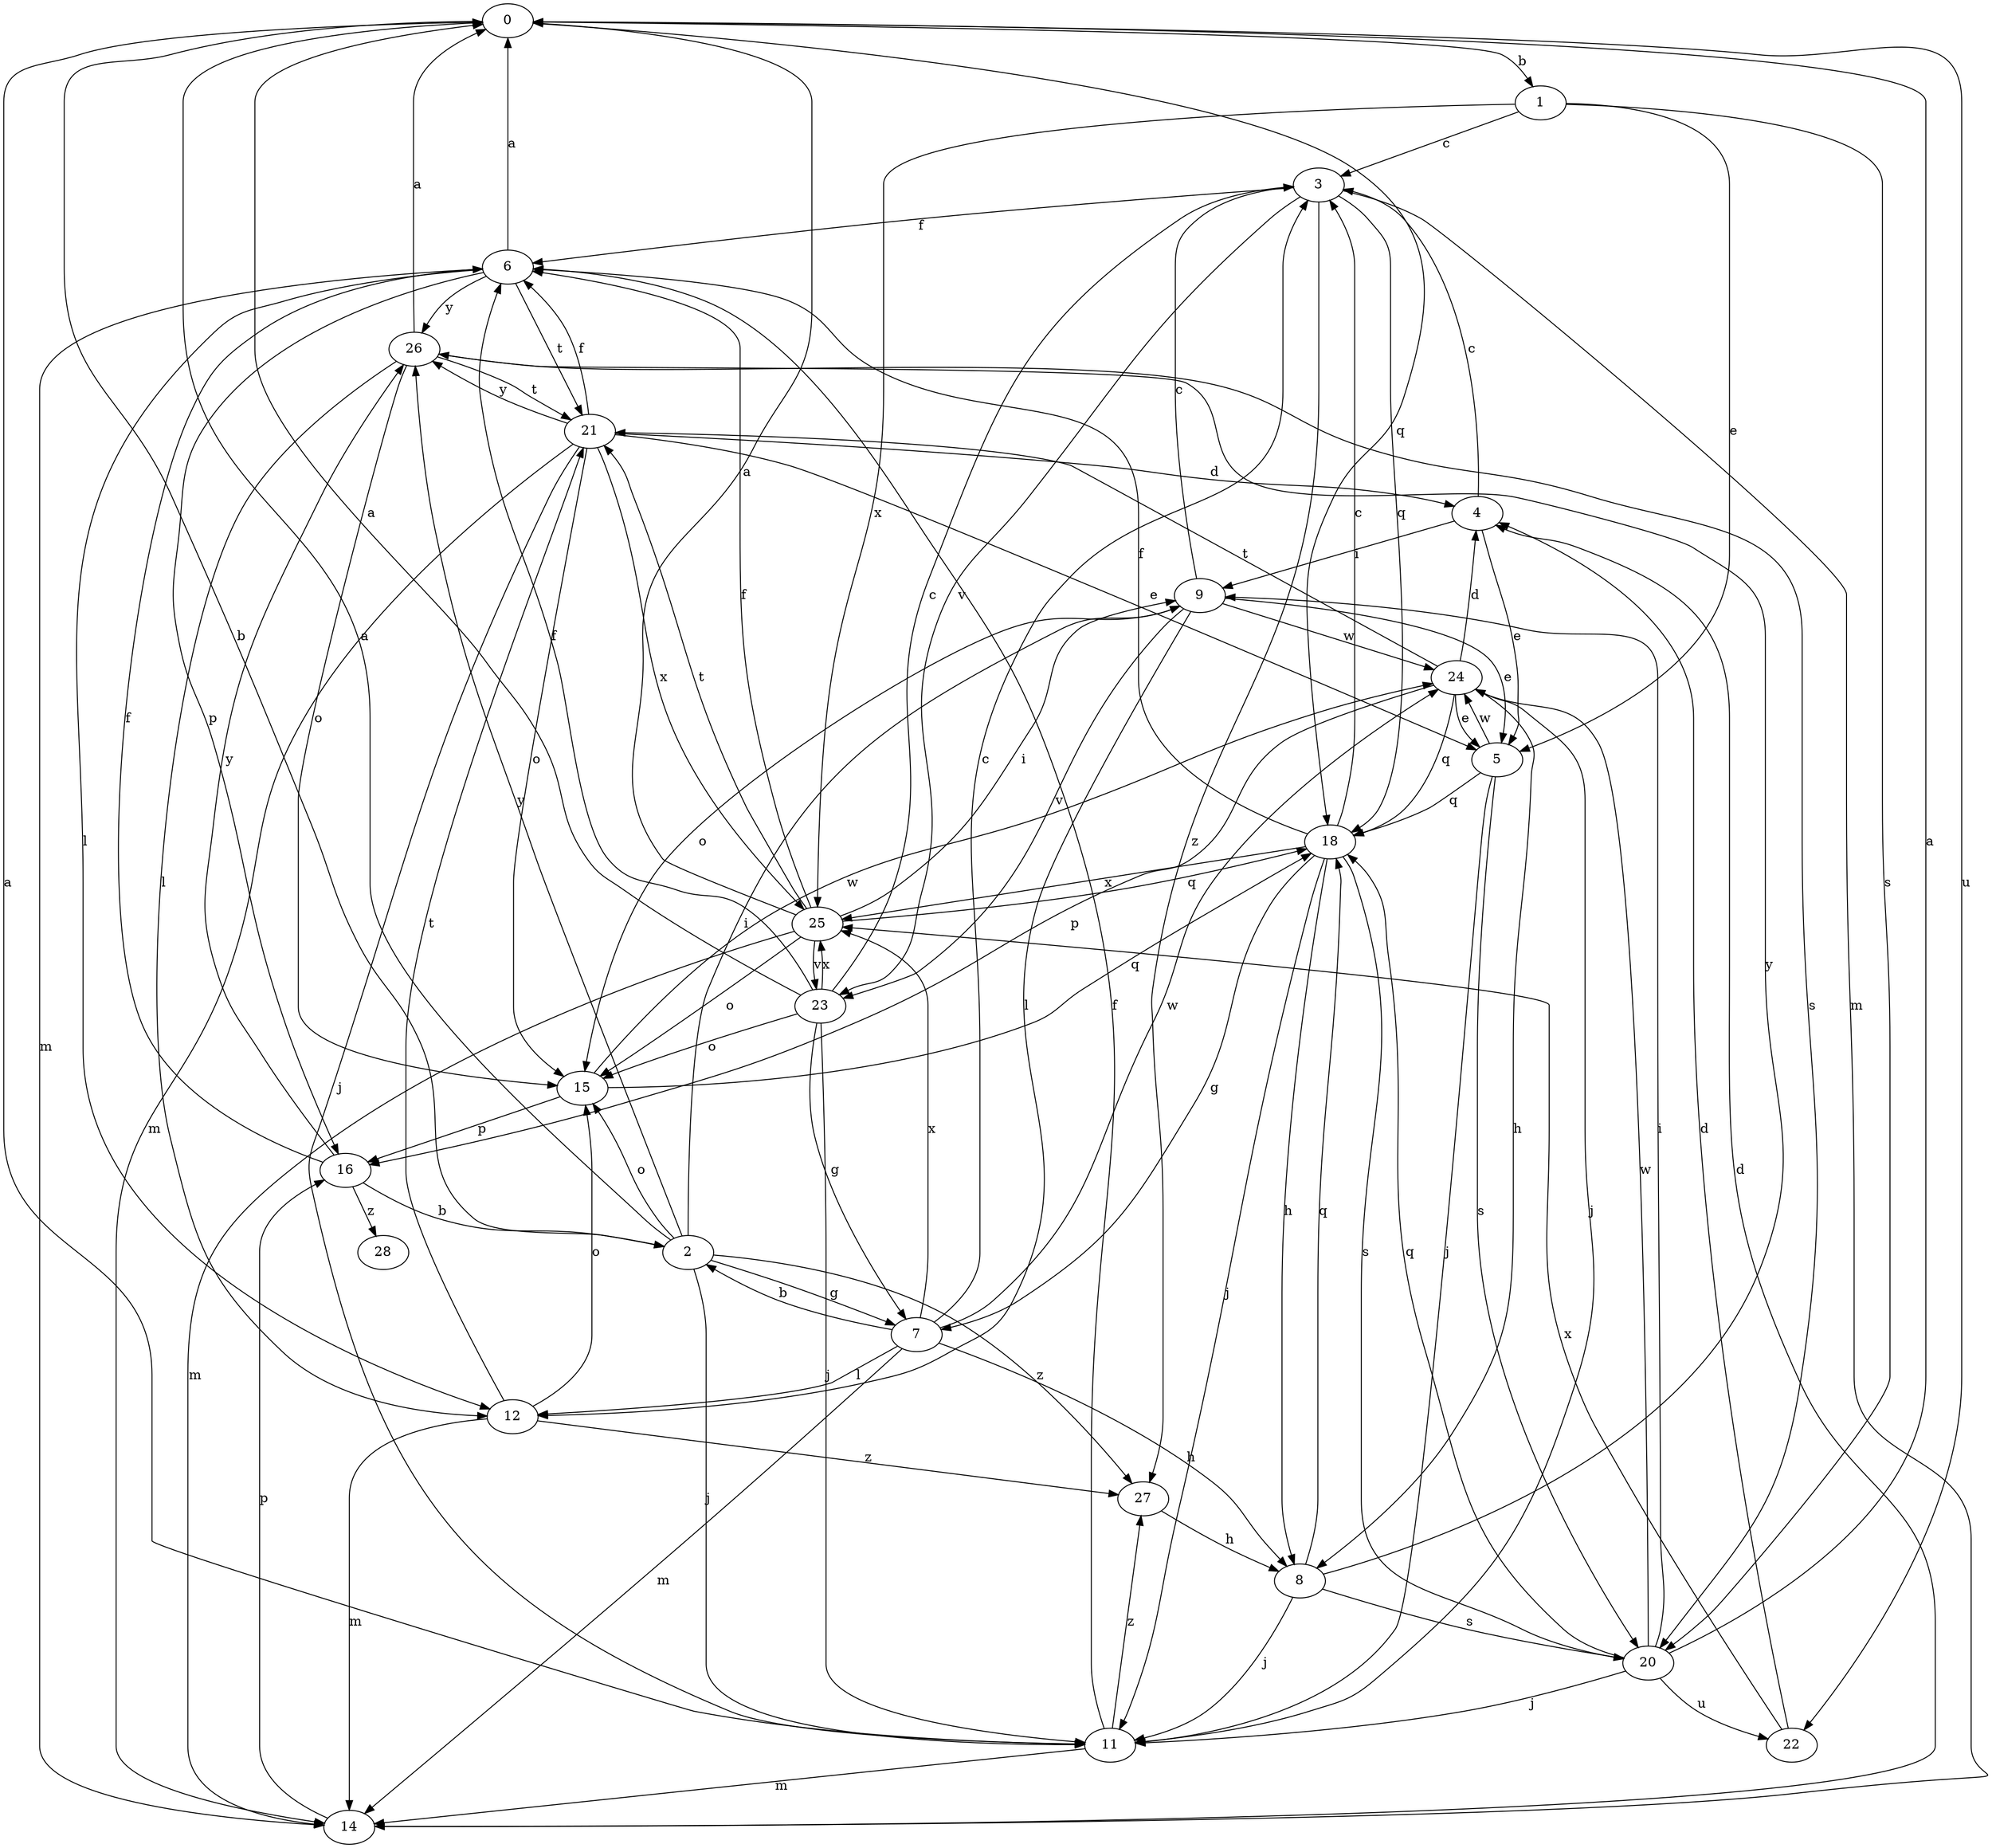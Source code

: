 strict digraph  {
0;
1;
2;
3;
4;
5;
6;
7;
8;
9;
11;
12;
14;
15;
16;
18;
20;
21;
22;
23;
24;
25;
26;
27;
28;
0 -> 1  [label=b];
0 -> 2  [label=b];
0 -> 18  [label=q];
0 -> 22  [label=u];
1 -> 3  [label=c];
1 -> 5  [label=e];
1 -> 20  [label=s];
1 -> 25  [label=x];
2 -> 0  [label=a];
2 -> 7  [label=g];
2 -> 9  [label=i];
2 -> 11  [label=j];
2 -> 15  [label=o];
2 -> 26  [label=y];
2 -> 27  [label=z];
3 -> 6  [label=f];
3 -> 14  [label=m];
3 -> 18  [label=q];
3 -> 23  [label=v];
3 -> 27  [label=z];
4 -> 3  [label=c];
4 -> 5  [label=e];
4 -> 9  [label=i];
5 -> 11  [label=j];
5 -> 18  [label=q];
5 -> 20  [label=s];
5 -> 24  [label=w];
6 -> 0  [label=a];
6 -> 12  [label=l];
6 -> 14  [label=m];
6 -> 16  [label=p];
6 -> 21  [label=t];
6 -> 26  [label=y];
7 -> 2  [label=b];
7 -> 3  [label=c];
7 -> 8  [label=h];
7 -> 12  [label=l];
7 -> 14  [label=m];
7 -> 24  [label=w];
7 -> 25  [label=x];
8 -> 11  [label=j];
8 -> 18  [label=q];
8 -> 20  [label=s];
8 -> 26  [label=y];
9 -> 3  [label=c];
9 -> 5  [label=e];
9 -> 12  [label=l];
9 -> 15  [label=o];
9 -> 23  [label=v];
9 -> 24  [label=w];
11 -> 0  [label=a];
11 -> 6  [label=f];
11 -> 14  [label=m];
11 -> 27  [label=z];
12 -> 14  [label=m];
12 -> 15  [label=o];
12 -> 21  [label=t];
12 -> 27  [label=z];
14 -> 4  [label=d];
14 -> 16  [label=p];
15 -> 16  [label=p];
15 -> 18  [label=q];
15 -> 24  [label=w];
16 -> 2  [label=b];
16 -> 6  [label=f];
16 -> 26  [label=y];
16 -> 28  [label=z];
18 -> 3  [label=c];
18 -> 6  [label=f];
18 -> 7  [label=g];
18 -> 8  [label=h];
18 -> 11  [label=j];
18 -> 20  [label=s];
18 -> 25  [label=x];
20 -> 0  [label=a];
20 -> 9  [label=i];
20 -> 11  [label=j];
20 -> 18  [label=q];
20 -> 22  [label=u];
20 -> 24  [label=w];
21 -> 4  [label=d];
21 -> 5  [label=e];
21 -> 6  [label=f];
21 -> 11  [label=j];
21 -> 14  [label=m];
21 -> 15  [label=o];
21 -> 25  [label=x];
21 -> 26  [label=y];
22 -> 4  [label=d];
22 -> 25  [label=x];
23 -> 0  [label=a];
23 -> 3  [label=c];
23 -> 6  [label=f];
23 -> 7  [label=g];
23 -> 11  [label=j];
23 -> 15  [label=o];
23 -> 25  [label=x];
24 -> 4  [label=d];
24 -> 5  [label=e];
24 -> 8  [label=h];
24 -> 11  [label=j];
24 -> 16  [label=p];
24 -> 18  [label=q];
24 -> 21  [label=t];
25 -> 0  [label=a];
25 -> 6  [label=f];
25 -> 9  [label=i];
25 -> 14  [label=m];
25 -> 15  [label=o];
25 -> 18  [label=q];
25 -> 21  [label=t];
25 -> 23  [label=v];
26 -> 0  [label=a];
26 -> 12  [label=l];
26 -> 15  [label=o];
26 -> 20  [label=s];
26 -> 21  [label=t];
27 -> 8  [label=h];
}
